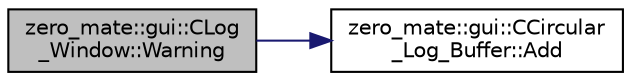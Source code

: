 digraph "zero_mate::gui::CLog_Window::Warning"
{
 // LATEX_PDF_SIZE
  bgcolor="transparent";
  edge [fontname="Helvetica",fontsize="10",labelfontname="Helvetica",labelfontsize="10"];
  node [fontname="Helvetica",fontsize="10",shape=record];
  rankdir="LR";
  Node1 [label="zero_mate::gui::CLog\l_Window::Warning",height=0.2,width=0.4,color="black", fillcolor="grey75", style="filled", fontcolor="black",tooltip=" "];
  Node1 -> Node2 [color="midnightblue",fontsize="10",style="solid",fontname="Helvetica"];
  Node2 [label="zero_mate::gui::CCircular\l_Log_Buffer::Add",height=0.2,width=0.4,color="black",URL="$classzero__mate_1_1gui_1_1CCircular__Log__Buffer.html#aa8b45ef3c4ca74bce9b84a04c47241ce",tooltip=" "];
}
